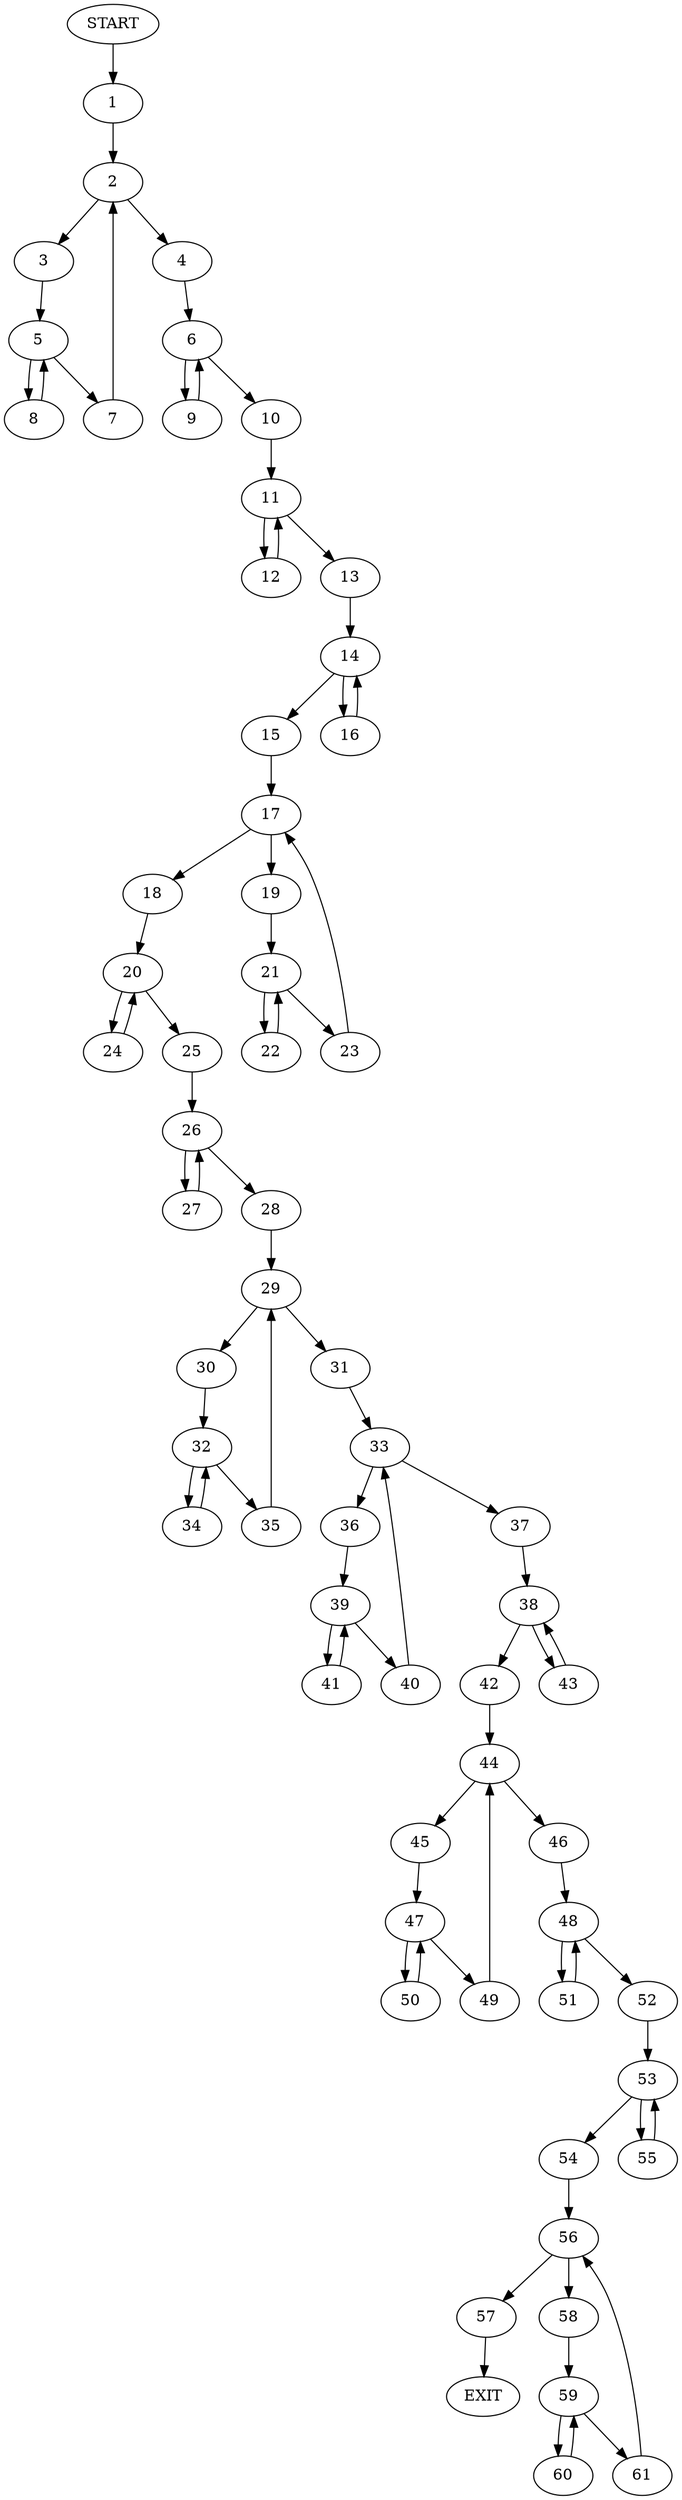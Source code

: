 digraph {
0 [label="START"]
62 [label="EXIT"]
0 -> 1
1 -> 2
2 -> 3
2 -> 4
3 -> 5
4 -> 6
5 -> 7
5 -> 8
8 -> 5
7 -> 2
6 -> 9
6 -> 10
9 -> 6
10 -> 11
11 -> 12
11 -> 13
13 -> 14
12 -> 11
14 -> 15
14 -> 16
15 -> 17
16 -> 14
17 -> 18
17 -> 19
18 -> 20
19 -> 21
21 -> 22
21 -> 23
23 -> 17
22 -> 21
20 -> 24
20 -> 25
25 -> 26
24 -> 20
26 -> 27
26 -> 28
28 -> 29
27 -> 26
29 -> 30
29 -> 31
30 -> 32
31 -> 33
32 -> 34
32 -> 35
35 -> 29
34 -> 32
33 -> 36
33 -> 37
37 -> 38
36 -> 39
39 -> 40
39 -> 41
40 -> 33
41 -> 39
38 -> 42
38 -> 43
43 -> 38
42 -> 44
44 -> 45
44 -> 46
45 -> 47
46 -> 48
47 -> 49
47 -> 50
49 -> 44
50 -> 47
48 -> 51
48 -> 52
52 -> 53
51 -> 48
53 -> 54
53 -> 55
55 -> 53
54 -> 56
56 -> 57
56 -> 58
58 -> 59
57 -> 62
59 -> 60
59 -> 61
61 -> 56
60 -> 59
}
